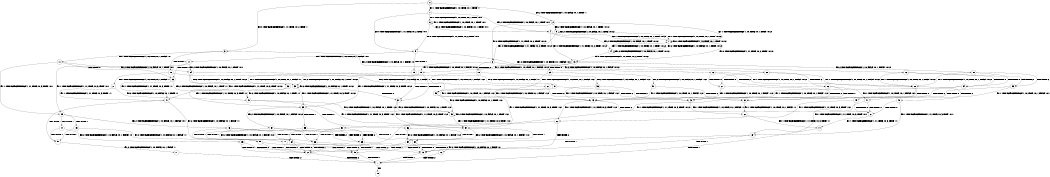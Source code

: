 digraph BCG {
size = "7, 10.5";
center = TRUE;
node [shape = circle];
0 [peripheries = 2];
0 -> 1 [label = "EX !1 !ATOMIC_EXCH_BRANCH (1, +0, TRUE, +0, 1, TRUE) !::"];
0 -> 2 [label = "EX !2 !ATOMIC_EXCH_BRANCH (1, +0, FALSE, +0, 1, TRUE) !::"];
0 -> 3 [label = "EX !0 !ATOMIC_EXCH_BRANCH (1, +1, TRUE, +0, 2, TRUE) !::"];
1 -> 4 [label = "EX !2 !ATOMIC_EXCH_BRANCH (1, +0, FALSE, +0, 1, TRUE) !:0:1:"];
1 -> 5 [label = "EX !0 !ATOMIC_EXCH_BRANCH (1, +1, TRUE, +0, 2, TRUE) !:0:1:"];
1 -> 6 [label = "EX !1 !ATOMIC_EXCH_BRANCH (1, +0, TRUE, +0, 1, TRUE) !:0:1:"];
2 -> 7 [label = "EX !1 !ATOMIC_EXCH_BRANCH (1, +0, TRUE, +0, 1, TRUE) !:0:1:2:"];
2 -> 8 [label = "EX !0 !ATOMIC_EXCH_BRANCH (1, +1, TRUE, +0, 2, TRUE) !:0:1:2:"];
2 -> 9 [label = "EX !2 !ATOMIC_EXCH_BRANCH (1, +0, FALSE, +0, 1, TRUE) !:0:1:2:"];
3 -> 10 [label = "TERMINATE !0"];
3 -> 11 [label = "EX !1 !ATOMIC_EXCH_BRANCH (1, +0, TRUE, +0, 1, FALSE) !:0:"];
3 -> 12 [label = "EX !2 !ATOMIC_EXCH_BRANCH (1, +0, FALSE, +0, 1, FALSE) !:0:"];
4 -> 13 [label = "EX !0 !ATOMIC_EXCH_BRANCH (1, +1, TRUE, +0, 2, TRUE) !:0:1:2:"];
4 -> 14 [label = "EX !2 !ATOMIC_EXCH_BRANCH (1, +0, FALSE, +0, 1, TRUE) !:0:1:2:"];
4 -> 7 [label = "EX !1 !ATOMIC_EXCH_BRANCH (1, +0, TRUE, +0, 1, TRUE) !:0:1:2:"];
5 -> 15 [label = "TERMINATE !0"];
5 -> 16 [label = "EX !2 !ATOMIC_EXCH_BRANCH (1, +0, FALSE, +0, 1, FALSE) !:0:1:"];
5 -> 17 [label = "EX !1 !ATOMIC_EXCH_BRANCH (1, +0, TRUE, +0, 1, FALSE) !:0:1:"];
6 -> 4 [label = "EX !2 !ATOMIC_EXCH_BRANCH (1, +0, FALSE, +0, 1, TRUE) !:0:1:"];
6 -> 5 [label = "EX !0 !ATOMIC_EXCH_BRANCH (1, +1, TRUE, +0, 2, TRUE) !:0:1:"];
6 -> 6 [label = "EX !1 !ATOMIC_EXCH_BRANCH (1, +0, TRUE, +0, 1, TRUE) !:0:1:"];
7 -> 13 [label = "EX !0 !ATOMIC_EXCH_BRANCH (1, +1, TRUE, +0, 2, TRUE) !:0:1:2:"];
7 -> 14 [label = "EX !2 !ATOMIC_EXCH_BRANCH (1, +0, FALSE, +0, 1, TRUE) !:0:1:2:"];
7 -> 7 [label = "EX !1 !ATOMIC_EXCH_BRANCH (1, +0, TRUE, +0, 1, TRUE) !:0:1:2:"];
8 -> 18 [label = "TERMINATE !0"];
8 -> 19 [label = "EX !1 !ATOMIC_EXCH_BRANCH (1, +0, TRUE, +0, 1, FALSE) !:0:1:2:"];
8 -> 20 [label = "EX !2 !ATOMIC_EXCH_BRANCH (1, +0, FALSE, +0, 1, FALSE) !:0:1:2:"];
9 -> 7 [label = "EX !1 !ATOMIC_EXCH_BRANCH (1, +0, TRUE, +0, 1, TRUE) !:0:1:2:"];
9 -> 8 [label = "EX !0 !ATOMIC_EXCH_BRANCH (1, +1, TRUE, +0, 2, TRUE) !:0:1:2:"];
9 -> 9 [label = "EX !2 !ATOMIC_EXCH_BRANCH (1, +0, FALSE, +0, 1, TRUE) !:0:1:2:"];
10 -> 21 [label = "EX !1 !ATOMIC_EXCH_BRANCH (1, +0, TRUE, +0, 1, FALSE) !::"];
10 -> 22 [label = "EX !2 !ATOMIC_EXCH_BRANCH (1, +0, FALSE, +0, 1, FALSE) !::"];
11 -> 23 [label = "TERMINATE !0"];
11 -> 24 [label = "EX !2 !ATOMIC_EXCH_BRANCH (1, +0, FALSE, +0, 1, TRUE) !:0:1:"];
11 -> 25 [label = "EX !1 !ATOMIC_EXCH_BRANCH (1, +1, TRUE, +0, 3, TRUE) !:0:1:"];
12 -> 26 [label = "TERMINATE !2"];
12 -> 27 [label = "TERMINATE !0"];
12 -> 28 [label = "EX !1 !ATOMIC_EXCH_BRANCH (1, +0, TRUE, +0, 1, FALSE) !:0:1:2:"];
13 -> 29 [label = "TERMINATE !0"];
13 -> 30 [label = "EX !2 !ATOMIC_EXCH_BRANCH (1, +0, FALSE, +0, 1, FALSE) !:0:1:2:"];
13 -> 19 [label = "EX !1 !ATOMIC_EXCH_BRANCH (1, +0, TRUE, +0, 1, FALSE) !:0:1:2:"];
14 -> 13 [label = "EX !0 !ATOMIC_EXCH_BRANCH (1, +1, TRUE, +0, 2, TRUE) !:0:1:2:"];
14 -> 14 [label = "EX !2 !ATOMIC_EXCH_BRANCH (1, +0, FALSE, +0, 1, TRUE) !:0:1:2:"];
14 -> 7 [label = "EX !1 !ATOMIC_EXCH_BRANCH (1, +0, TRUE, +0, 1, TRUE) !:0:1:2:"];
15 -> 31 [label = "EX !2 !ATOMIC_EXCH_BRANCH (1, +0, FALSE, +0, 1, FALSE) !:1:"];
15 -> 32 [label = "EX !1 !ATOMIC_EXCH_BRANCH (1, +0, TRUE, +0, 1, FALSE) !:1:"];
16 -> 33 [label = "TERMINATE !2"];
16 -> 34 [label = "TERMINATE !0"];
16 -> 28 [label = "EX !1 !ATOMIC_EXCH_BRANCH (1, +0, TRUE, +0, 1, FALSE) !:0:1:2:"];
17 -> 23 [label = "TERMINATE !0"];
17 -> 24 [label = "EX !2 !ATOMIC_EXCH_BRANCH (1, +0, FALSE, +0, 1, TRUE) !:0:1:"];
17 -> 25 [label = "EX !1 !ATOMIC_EXCH_BRANCH (1, +1, TRUE, +0, 3, TRUE) !:0:1:"];
18 -> 35 [label = "EX !1 !ATOMIC_EXCH_BRANCH (1, +0, TRUE, +0, 1, FALSE) !:1:2:"];
18 -> 36 [label = "EX !2 !ATOMIC_EXCH_BRANCH (1, +0, FALSE, +0, 1, FALSE) !:1:2:"];
19 -> 37 [label = "TERMINATE !0"];
19 -> 38 [label = "EX !2 !ATOMIC_EXCH_BRANCH (1, +0, FALSE, +0, 1, TRUE) !:0:1:2:"];
19 -> 39 [label = "EX !1 !ATOMIC_EXCH_BRANCH (1, +1, TRUE, +0, 3, TRUE) !:0:1:2:"];
20 -> 26 [label = "TERMINATE !2"];
20 -> 27 [label = "TERMINATE !0"];
20 -> 28 [label = "EX !1 !ATOMIC_EXCH_BRANCH (1, +0, TRUE, +0, 1, FALSE) !:0:1:2:"];
21 -> 40 [label = "EX !2 !ATOMIC_EXCH_BRANCH (1, +0, FALSE, +0, 1, TRUE) !:1:"];
21 -> 41 [label = "EX !1 !ATOMIC_EXCH_BRANCH (1, +1, TRUE, +0, 3, TRUE) !:1:"];
22 -> 42 [label = "TERMINATE !2"];
22 -> 43 [label = "EX !1 !ATOMIC_EXCH_BRANCH (1, +0, TRUE, +0, 1, FALSE) !:1:2:"];
23 -> 40 [label = "EX !2 !ATOMIC_EXCH_BRANCH (1, +0, FALSE, +0, 1, TRUE) !:1:"];
23 -> 41 [label = "EX !1 !ATOMIC_EXCH_BRANCH (1, +1, TRUE, +0, 3, TRUE) !:1:"];
24 -> 37 [label = "TERMINATE !0"];
24 -> 38 [label = "EX !2 !ATOMIC_EXCH_BRANCH (1, +0, FALSE, +0, 1, TRUE) !:0:1:2:"];
24 -> 39 [label = "EX !1 !ATOMIC_EXCH_BRANCH (1, +1, TRUE, +0, 3, TRUE) !:0:1:2:"];
25 -> 44 [label = "TERMINATE !1"];
25 -> 45 [label = "TERMINATE !0"];
25 -> 46 [label = "EX !2 !ATOMIC_EXCH_BRANCH (1, +0, FALSE, +0, 1, FALSE) !:0:1:"];
26 -> 42 [label = "TERMINATE !0"];
26 -> 47 [label = "EX !1 !ATOMIC_EXCH_BRANCH (1, +0, TRUE, +0, 1, FALSE) !:0:1:"];
27 -> 42 [label = "TERMINATE !2"];
27 -> 43 [label = "EX !1 !ATOMIC_EXCH_BRANCH (1, +0, TRUE, +0, 1, FALSE) !:1:2:"];
28 -> 48 [label = "TERMINATE !2"];
28 -> 49 [label = "TERMINATE !0"];
28 -> 50 [label = "EX !1 !ATOMIC_EXCH_BRANCH (1, +1, TRUE, +0, 3, TRUE) !:0:1:2:"];
29 -> 51 [label = "EX !2 !ATOMIC_EXCH_BRANCH (1, +0, FALSE, +0, 1, FALSE) !:1:2:"];
29 -> 35 [label = "EX !1 !ATOMIC_EXCH_BRANCH (1, +0, TRUE, +0, 1, FALSE) !:1:2:"];
30 -> 33 [label = "TERMINATE !2"];
30 -> 34 [label = "TERMINATE !0"];
30 -> 28 [label = "EX !1 !ATOMIC_EXCH_BRANCH (1, +0, TRUE, +0, 1, FALSE) !:0:1:2:"];
31 -> 52 [label = "TERMINATE !2"];
31 -> 43 [label = "EX !1 !ATOMIC_EXCH_BRANCH (1, +0, TRUE, +0, 1, FALSE) !:1:2:"];
32 -> 40 [label = "EX !2 !ATOMIC_EXCH_BRANCH (1, +0, FALSE, +0, 1, TRUE) !:1:"];
32 -> 41 [label = "EX !1 !ATOMIC_EXCH_BRANCH (1, +1, TRUE, +0, 3, TRUE) !:1:"];
33 -> 52 [label = "TERMINATE !0"];
33 -> 47 [label = "EX !1 !ATOMIC_EXCH_BRANCH (1, +0, TRUE, +0, 1, FALSE) !:0:1:"];
34 -> 52 [label = "TERMINATE !2"];
34 -> 43 [label = "EX !1 !ATOMIC_EXCH_BRANCH (1, +0, TRUE, +0, 1, FALSE) !:1:2:"];
35 -> 53 [label = "EX !2 !ATOMIC_EXCH_BRANCH (1, +0, FALSE, +0, 1, TRUE) !:1:2:"];
35 -> 54 [label = "EX !1 !ATOMIC_EXCH_BRANCH (1, +1, TRUE, +0, 3, TRUE) !:1:2:"];
36 -> 42 [label = "TERMINATE !2"];
36 -> 43 [label = "EX !1 !ATOMIC_EXCH_BRANCH (1, +0, TRUE, +0, 1, FALSE) !:1:2:"];
37 -> 53 [label = "EX !2 !ATOMIC_EXCH_BRANCH (1, +0, FALSE, +0, 1, TRUE) !:1:2:"];
37 -> 54 [label = "EX !1 !ATOMIC_EXCH_BRANCH (1, +1, TRUE, +0, 3, TRUE) !:1:2:"];
38 -> 37 [label = "TERMINATE !0"];
38 -> 38 [label = "EX !2 !ATOMIC_EXCH_BRANCH (1, +0, FALSE, +0, 1, TRUE) !:0:1:2:"];
38 -> 39 [label = "EX !1 !ATOMIC_EXCH_BRANCH (1, +1, TRUE, +0, 3, TRUE) !:0:1:2:"];
39 -> 55 [label = "TERMINATE !1"];
39 -> 56 [label = "TERMINATE !0"];
39 -> 57 [label = "EX !2 !ATOMIC_EXCH_BRANCH (1, +0, FALSE, +0, 1, FALSE) !:0:1:2:"];
40 -> 53 [label = "EX !2 !ATOMIC_EXCH_BRANCH (1, +0, FALSE, +0, 1, TRUE) !:1:2:"];
40 -> 54 [label = "EX !1 !ATOMIC_EXCH_BRANCH (1, +1, TRUE, +0, 3, TRUE) !:1:2:"];
41 -> 58 [label = "TERMINATE !1"];
41 -> 59 [label = "EX !2 !ATOMIC_EXCH_BRANCH (1, +0, FALSE, +0, 1, FALSE) !:1:"];
42 -> 60 [label = "EX !1 !ATOMIC_EXCH_BRANCH (1, +0, TRUE, +0, 1, FALSE) !:1:"];
43 -> 61 [label = "TERMINATE !2"];
43 -> 62 [label = "EX !1 !ATOMIC_EXCH_BRANCH (1, +1, TRUE, +0, 3, TRUE) !:1:2:"];
44 -> 58 [label = "TERMINATE !0"];
44 -> 63 [label = "EX !2 !ATOMIC_EXCH_BRANCH (1, +0, FALSE, +0, 1, FALSE) !:0:"];
45 -> 58 [label = "TERMINATE !1"];
45 -> 59 [label = "EX !2 !ATOMIC_EXCH_BRANCH (1, +0, FALSE, +0, 1, FALSE) !:1:"];
46 -> 64 [label = "TERMINATE !1"];
46 -> 65 [label = "TERMINATE !2"];
46 -> 66 [label = "TERMINATE !0"];
47 -> 61 [label = "TERMINATE !0"];
47 -> 67 [label = "EX !1 !ATOMIC_EXCH_BRANCH (1, +1, TRUE, +0, 3, TRUE) !:0:1:"];
48 -> 61 [label = "TERMINATE !0"];
48 -> 67 [label = "EX !1 !ATOMIC_EXCH_BRANCH (1, +1, TRUE, +0, 3, TRUE) !:0:1:"];
49 -> 61 [label = "TERMINATE !2"];
49 -> 62 [label = "EX !1 !ATOMIC_EXCH_BRANCH (1, +1, TRUE, +0, 3, TRUE) !:1:2:"];
50 -> 64 [label = "TERMINATE !1"];
50 -> 65 [label = "TERMINATE !2"];
50 -> 66 [label = "TERMINATE !0"];
51 -> 52 [label = "TERMINATE !2"];
51 -> 43 [label = "EX !1 !ATOMIC_EXCH_BRANCH (1, +0, TRUE, +0, 1, FALSE) !:1:2:"];
52 -> 60 [label = "EX !1 !ATOMIC_EXCH_BRANCH (1, +0, TRUE, +0, 1, FALSE) !:1:"];
53 -> 53 [label = "EX !2 !ATOMIC_EXCH_BRANCH (1, +0, FALSE, +0, 1, TRUE) !:1:2:"];
53 -> 54 [label = "EX !1 !ATOMIC_EXCH_BRANCH (1, +1, TRUE, +0, 3, TRUE) !:1:2:"];
54 -> 68 [label = "TERMINATE !1"];
54 -> 69 [label = "EX !2 !ATOMIC_EXCH_BRANCH (1, +0, FALSE, +0, 1, FALSE) !:1:2:"];
55 -> 68 [label = "TERMINATE !0"];
55 -> 70 [label = "EX !2 !ATOMIC_EXCH_BRANCH (1, +0, FALSE, +0, 1, FALSE) !:0:2:"];
56 -> 68 [label = "TERMINATE !1"];
56 -> 69 [label = "EX !2 !ATOMIC_EXCH_BRANCH (1, +0, FALSE, +0, 1, FALSE) !:1:2:"];
57 -> 64 [label = "TERMINATE !1"];
57 -> 65 [label = "TERMINATE !2"];
57 -> 66 [label = "TERMINATE !0"];
58 -> 71 [label = "EX !2 !ATOMIC_EXCH_BRANCH (1, +0, FALSE, +0, 1, FALSE) !::"];
59 -> 72 [label = "TERMINATE !1"];
59 -> 73 [label = "TERMINATE !2"];
60 -> 74 [label = "EX !1 !ATOMIC_EXCH_BRANCH (1, +1, TRUE, +0, 3, TRUE) !:1:"];
61 -> 74 [label = "EX !1 !ATOMIC_EXCH_BRANCH (1, +1, TRUE, +0, 3, TRUE) !:1:"];
62 -> 72 [label = "TERMINATE !1"];
62 -> 73 [label = "TERMINATE !2"];
63 -> 75 [label = "TERMINATE !2"];
63 -> 72 [label = "TERMINATE !0"];
64 -> 75 [label = "TERMINATE !2"];
64 -> 72 [label = "TERMINATE !0"];
65 -> 75 [label = "TERMINATE !1"];
65 -> 73 [label = "TERMINATE !0"];
66 -> 72 [label = "TERMINATE !1"];
66 -> 73 [label = "TERMINATE !2"];
67 -> 75 [label = "TERMINATE !1"];
67 -> 73 [label = "TERMINATE !0"];
68 -> 76 [label = "EX !2 !ATOMIC_EXCH_BRANCH (1, +0, FALSE, +0, 1, FALSE) !:2:"];
69 -> 72 [label = "TERMINATE !1"];
69 -> 73 [label = "TERMINATE !2"];
70 -> 75 [label = "TERMINATE !2"];
70 -> 72 [label = "TERMINATE !0"];
71 -> 77 [label = "TERMINATE !2"];
72 -> 77 [label = "TERMINATE !2"];
73 -> 77 [label = "TERMINATE !1"];
74 -> 77 [label = "TERMINATE !1"];
75 -> 77 [label = "TERMINATE !0"];
76 -> 77 [label = "TERMINATE !2"];
77 -> 78 [label = "exit"];
}
